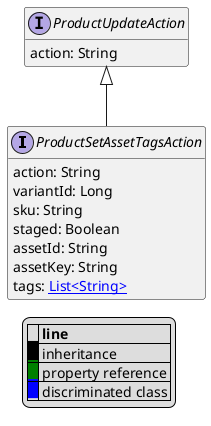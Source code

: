 @startuml

hide empty fields
hide empty methods
legend
|= |= line |
|<back:black>   </back>| inheritance |
|<back:green>   </back>| property reference |
|<back:blue>   </back>| discriminated class |
endlegend
interface ProductSetAssetTagsAction [[ProductSetAssetTagsAction.svg]] extends ProductUpdateAction {
    action: String
    variantId: Long
    sku: String
    staged: Boolean
    assetId: String
    assetKey: String
    tags: [[String.svg List<String>]]
}
interface ProductUpdateAction [[ProductUpdateAction.svg]]  {
    action: String
}





@enduml
